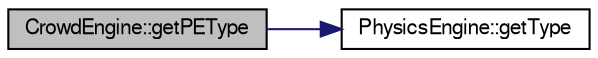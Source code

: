 digraph "CrowdEngine::getPEType"
{
  edge [fontname="FreeSans",fontsize="10",labelfontname="FreeSans",labelfontsize="10"];
  node [fontname="FreeSans",fontsize="10",shape=record];
  rankdir="LR";
  Node1 [label="CrowdEngine::getPEType",height=0.2,width=0.4,color="black", fillcolor="grey75", style="filled" fontcolor="black"];
  Node1 -> Node2 [color="midnightblue",fontsize="10",style="solid",fontname="FreeSans"];
  Node2 [label="PhysicsEngine::getType",height=0.2,width=0.4,color="black", fillcolor="white", style="filled",URL="$class_physics_engine.html#a0eec656c837f22fcffe9c49e9c7da381"];
}
